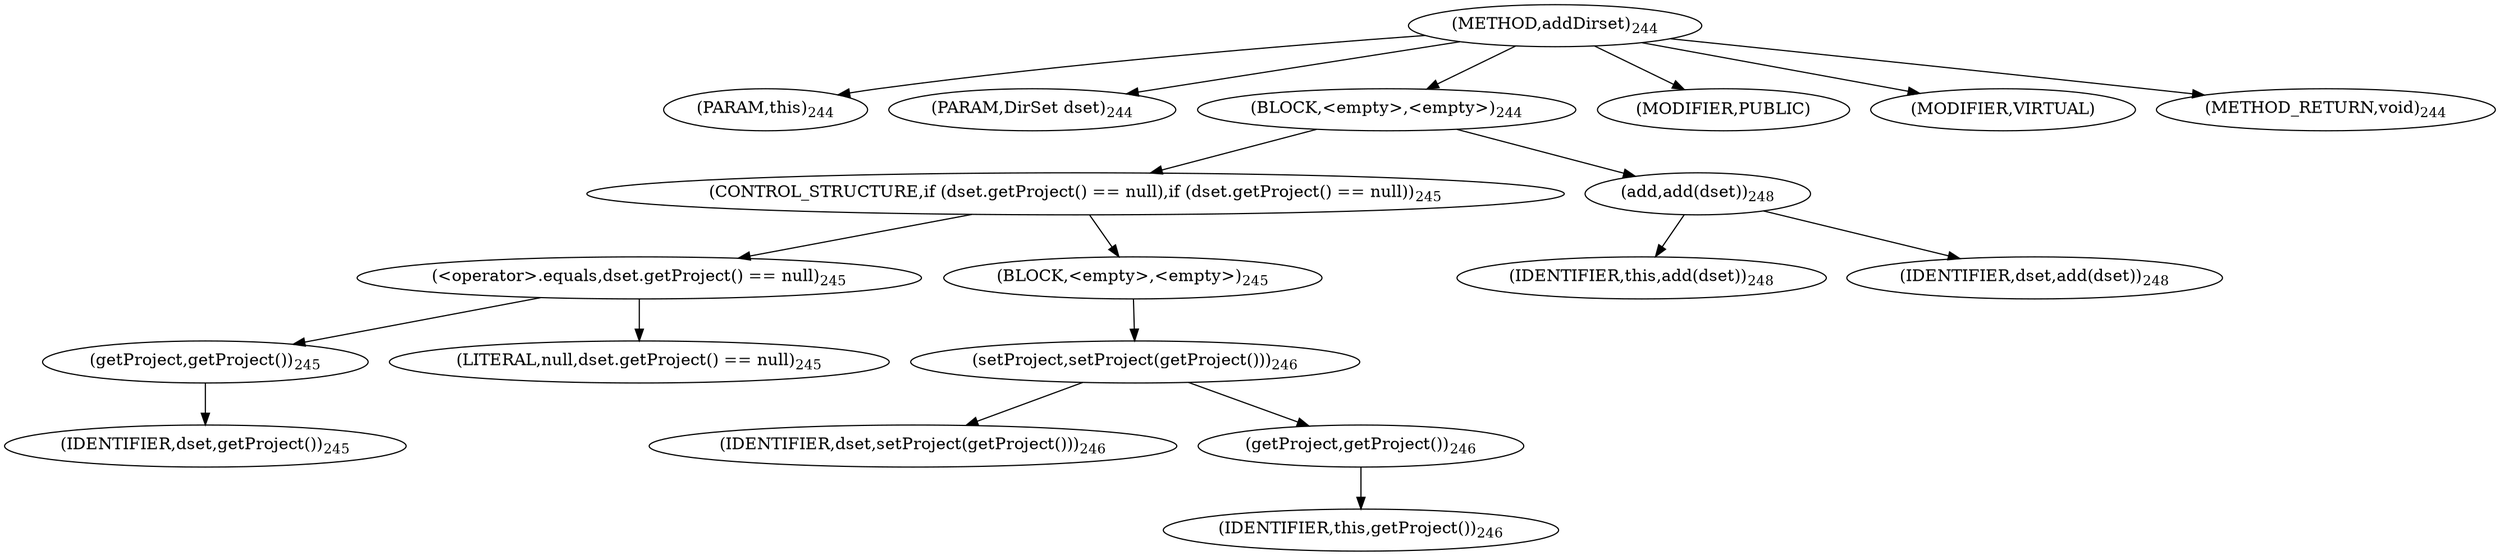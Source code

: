 digraph "addDirset" {  
"408" [label = <(METHOD,addDirset)<SUB>244</SUB>> ]
"55" [label = <(PARAM,this)<SUB>244</SUB>> ]
"409" [label = <(PARAM,DirSet dset)<SUB>244</SUB>> ]
"410" [label = <(BLOCK,&lt;empty&gt;,&lt;empty&gt;)<SUB>244</SUB>> ]
"411" [label = <(CONTROL_STRUCTURE,if (dset.getProject() == null),if (dset.getProject() == null))<SUB>245</SUB>> ]
"412" [label = <(&lt;operator&gt;.equals,dset.getProject() == null)<SUB>245</SUB>> ]
"413" [label = <(getProject,getProject())<SUB>245</SUB>> ]
"414" [label = <(IDENTIFIER,dset,getProject())<SUB>245</SUB>> ]
"415" [label = <(LITERAL,null,dset.getProject() == null)<SUB>245</SUB>> ]
"416" [label = <(BLOCK,&lt;empty&gt;,&lt;empty&gt;)<SUB>245</SUB>> ]
"417" [label = <(setProject,setProject(getProject()))<SUB>246</SUB>> ]
"418" [label = <(IDENTIFIER,dset,setProject(getProject()))<SUB>246</SUB>> ]
"419" [label = <(getProject,getProject())<SUB>246</SUB>> ]
"54" [label = <(IDENTIFIER,this,getProject())<SUB>246</SUB>> ]
"420" [label = <(add,add(dset))<SUB>248</SUB>> ]
"56" [label = <(IDENTIFIER,this,add(dset))<SUB>248</SUB>> ]
"421" [label = <(IDENTIFIER,dset,add(dset))<SUB>248</SUB>> ]
"422" [label = <(MODIFIER,PUBLIC)> ]
"423" [label = <(MODIFIER,VIRTUAL)> ]
"424" [label = <(METHOD_RETURN,void)<SUB>244</SUB>> ]
  "408" -> "55" 
  "408" -> "409" 
  "408" -> "410" 
  "408" -> "422" 
  "408" -> "423" 
  "408" -> "424" 
  "410" -> "411" 
  "410" -> "420" 
  "411" -> "412" 
  "411" -> "416" 
  "412" -> "413" 
  "412" -> "415" 
  "413" -> "414" 
  "416" -> "417" 
  "417" -> "418" 
  "417" -> "419" 
  "419" -> "54" 
  "420" -> "56" 
  "420" -> "421" 
}
